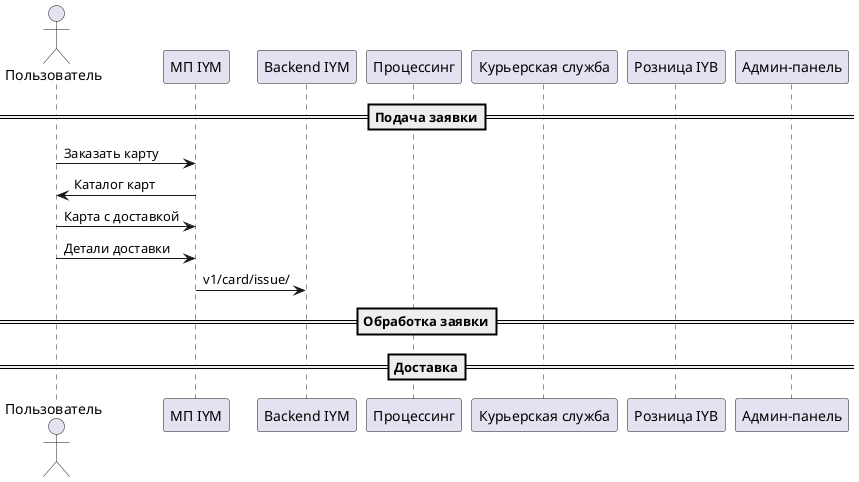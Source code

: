 @startuml
actor "Пользователь" as User
participant "МП IYM" as App
participant "Backend IYM" as BE
participant "Процессинг" as Processing
participant "Курьерская служба" as Delivery
participant "Розница IYB" as Retail
participant "Админ-панель" as Admin

==Подача заявки==
User -> App : Заказать карту
User <- App : Каталог карт
User -> App : Карта с доставкой
User -> App : Детали доставки
App -> BE : v1/card/issue/
' Создается заявка
' 
==Обработка заявки==
==Доставка==

' STOPPED HERE, todo to leave -> Описать шапку статьи

@enduml

